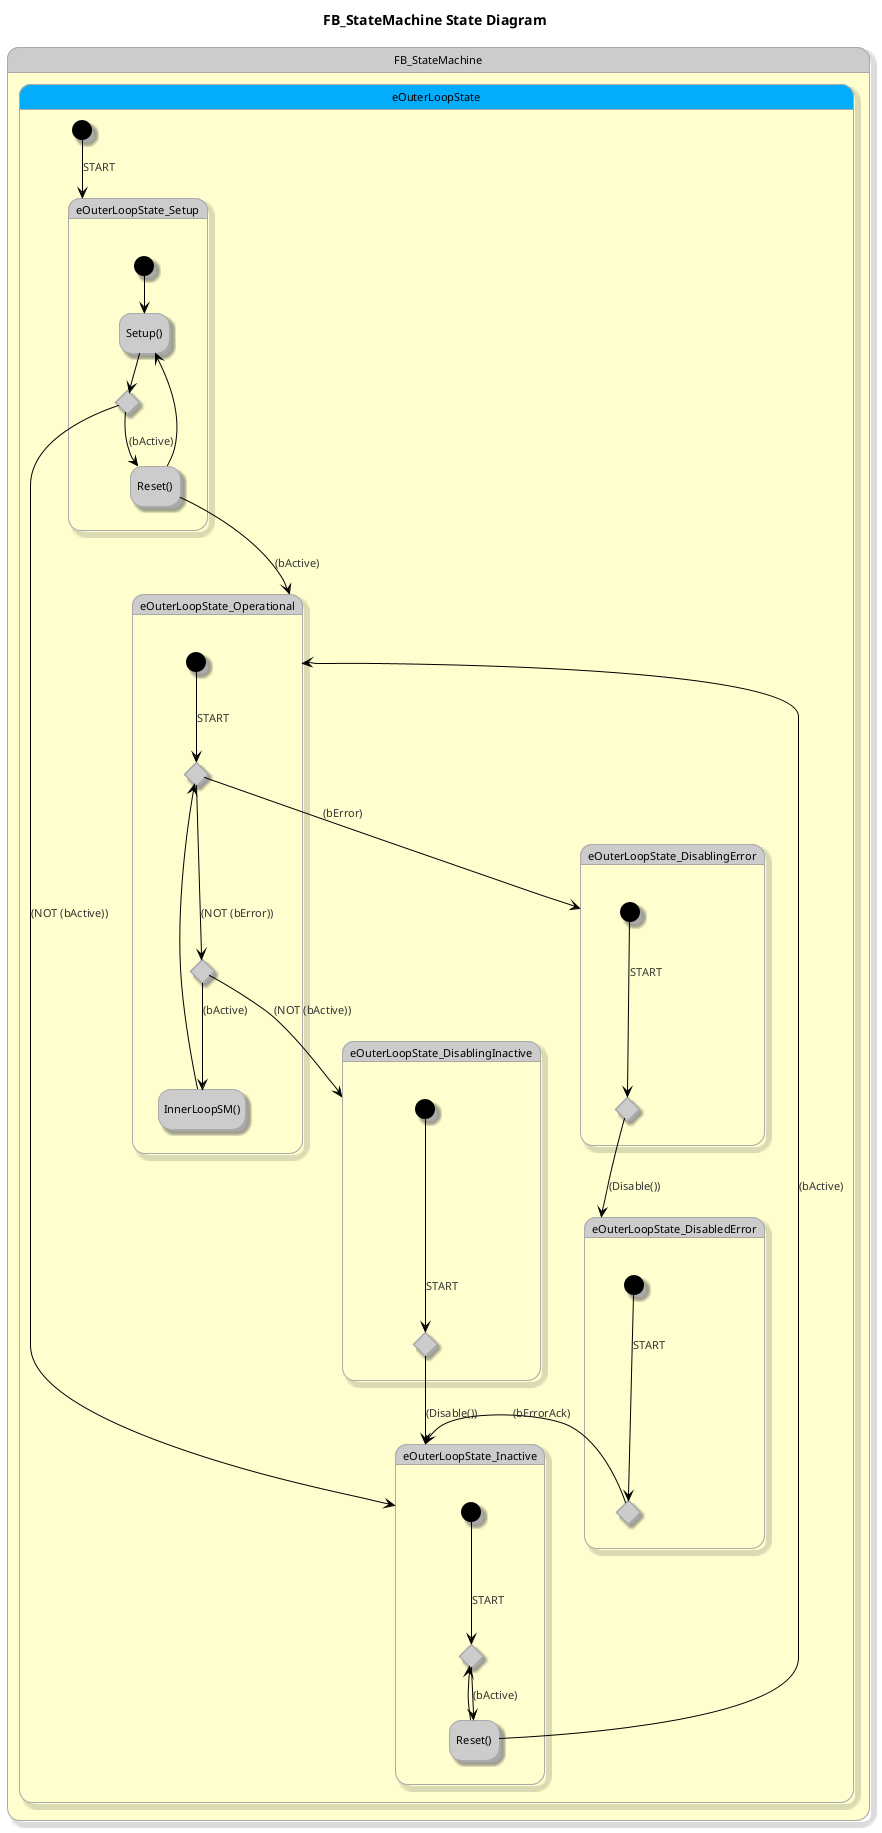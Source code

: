 @startuml State Diagram

skin rose
'left to right direction
hide empty description
!theme reddress-lightgreen
title FB_StateMachine State Diagram



state FB_StateMachine{

		state eOuterLoopState #03adfc {
		[*] --> eOuterLoopState_Setup : START
		state eOuterLoopState_Setup{
			state "Setup()" as CALL_1
			[*] --> CALL_1
			state eOuterLoopState_Setup_IF_1 <<choice>>
				state "Reset()" as CALL_2
			}
		state eOuterLoopState_Operational{
			state eOuterLoopState_Operational_IF_2 <<choice>>
			[*] ---> eOuterLoopState_Operational_IF_2 : START
				state eOuterLoopState_Operational_ELSIF_1 <<choice>>
				state "InnerLoopSM()" as CALL_3
			}
		state eOuterLoopState_DisablingInactive{
			state eOuterLoopState_DisablingInactive_IF_3 <<choice>>
			[*] ---> eOuterLoopState_DisablingInactive_IF_3 : START
			}
		state eOuterLoopState_Inactive{
			state eOuterLoopState_Inactive_IF_4 <<choice>>
			[*] ---> eOuterLoopState_Inactive_IF_4 : START
				state "Reset()" as CALL_4
			}
		state eOuterLoopState_DisablingError{
			state eOuterLoopState_DisablingError_IF_5 <<choice>>
			[*] ---> eOuterLoopState_DisablingError_IF_5 : START
			}
		state eOuterLoopState_DisabledError{
			state eOuterLoopState_DisabledError_IF_6 <<choice>>
			[*] ---> eOuterLoopState_DisabledError_IF_6 : START
			}
	CALL_1 --> eOuterLoopState_Setup_IF_1
	eOuterLoopState_Setup_IF_1 --> CALL_2 : (bActive)
	CALL_2 --> eOuterLoopState_Operational : (bActive)
	eOuterLoopState_Setup_IF_1 --> eOuterLoopState_Inactive : (NOT (bActive))
	CALL_2 --> CALL_1
	eOuterLoopState_Operational_IF_2 --> eOuterLoopState_DisablingError : (bError)
	eOuterLoopState_Operational_IF_2 ---> eOuterLoopState_Operational_ELSIF_1 : (NOT (bError))
	eOuterLoopState_Operational_ELSIF_1 --> CALL_3 : (bActive)
	eOuterLoopState_Operational_ELSIF_1 --> eOuterLoopState_DisablingInactive : (NOT (bActive))
	CALL_3 --> eOuterLoopState_Operational_IF_2
	eOuterLoopState_DisablingInactive_IF_3 --> eOuterLoopState_Inactive : (Disable())
	eOuterLoopState_Inactive_IF_4 --> CALL_4 : (bActive)
	CALL_4 --> eOuterLoopState_Operational : (bActive)
	CALL_4 --> eOuterLoopState_Inactive_IF_4
	eOuterLoopState_DisablingError_IF_5 --> eOuterLoopState_DisabledError : (Disable())
	eOuterLoopState_DisabledError_IF_6 --> eOuterLoopState_Inactive : (bErrorAck)
		}


}

@enduml
